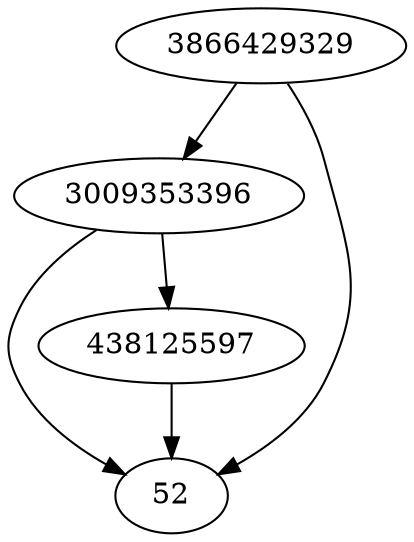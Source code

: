 strict digraph  {
3866429329;
3009353396;
52;
438125597;
3866429329 -> 52;
3866429329 -> 3009353396;
3009353396 -> 52;
3009353396 -> 438125597;
438125597 -> 52;
}
